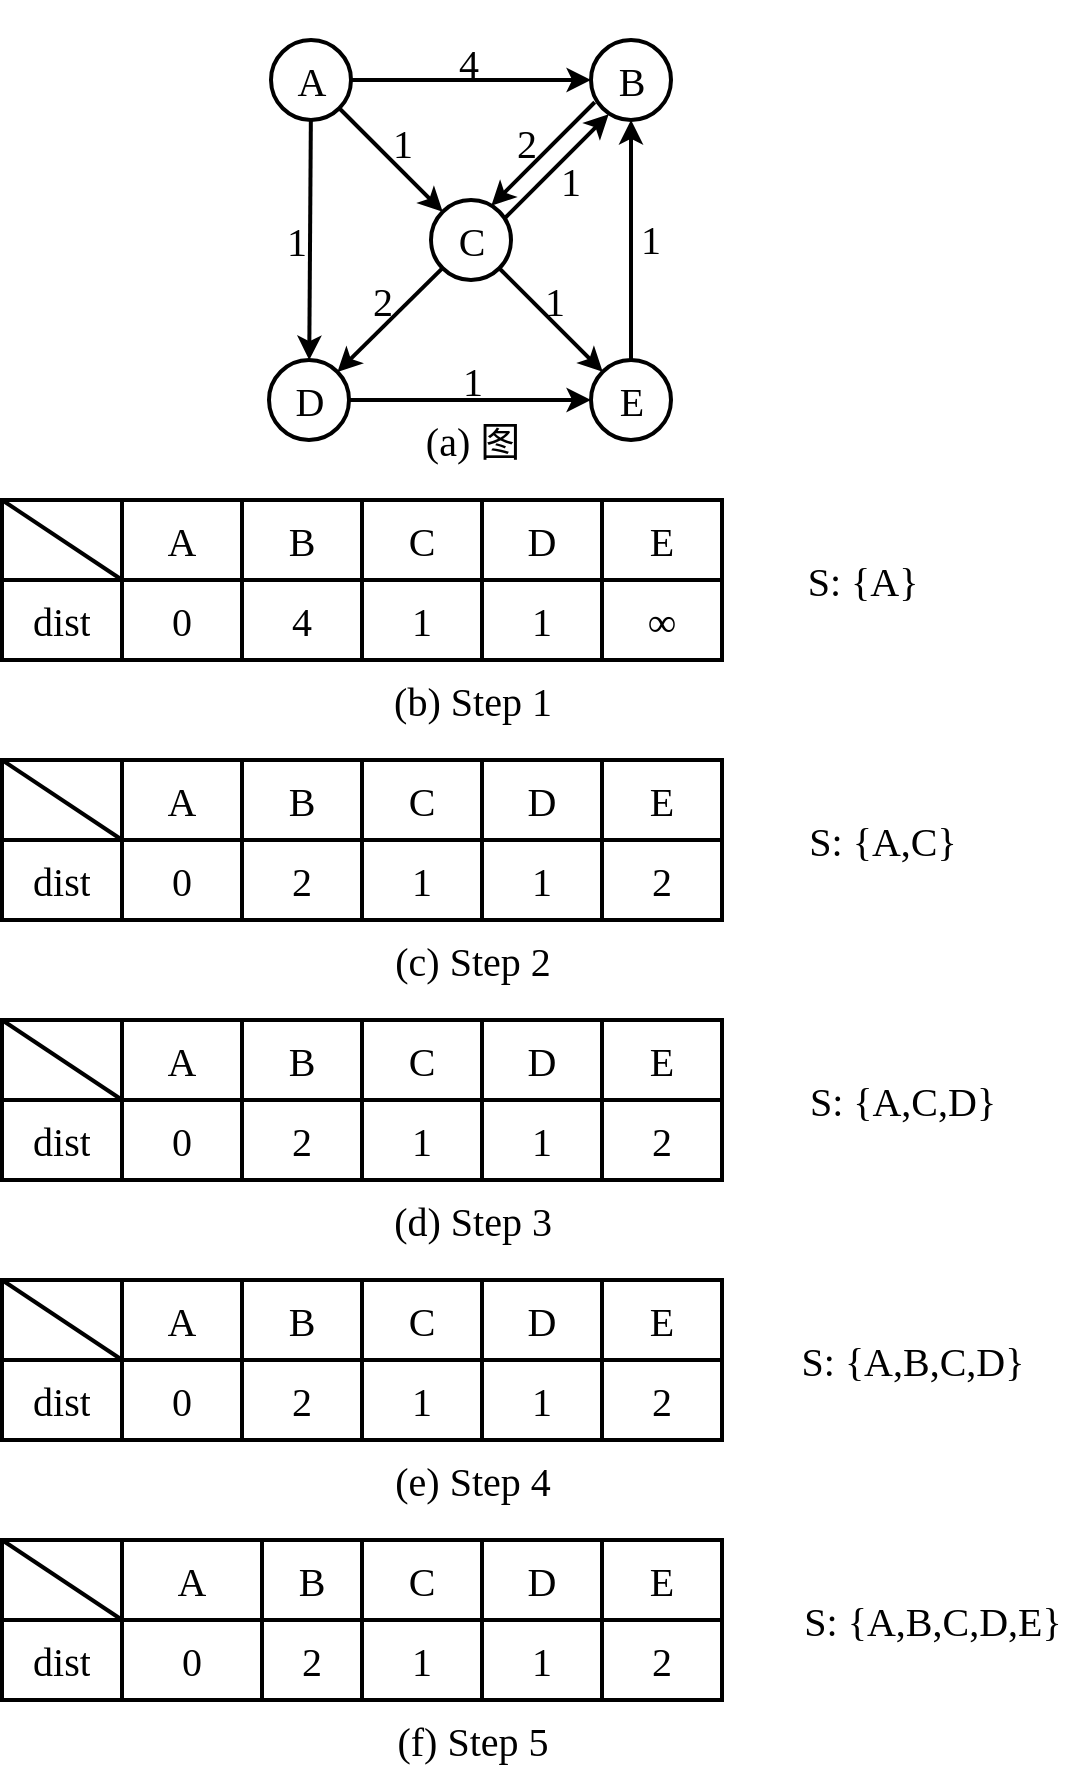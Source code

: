 <mxfile version="23.1.0" type="device">
  <diagram id="xJzm0lC5wHLiliQopqIK" name="第 1 页">
    <mxGraphModel dx="1407" dy="905" grid="1" gridSize="10" guides="1" tooltips="1" connect="1" arrows="1" fold="1" page="1" pageScale="1" pageWidth="827" pageHeight="1169" math="0" shadow="0">
      <root>
        <mxCell id="0" />
        <mxCell id="1" parent="0" />
        <mxCell id="GtfeOrSFovPK5ZYkdQ4u-160" value="&lt;font style=&quot;font-size: 20px;&quot; face=&quot;Times New Roman&quot;&gt;(f) Step 5&lt;/font&gt;" style="text;html=1;align=center;verticalAlign=middle;resizable=0;points=[];autosize=1;strokeColor=none;fillColor=none;" parent="1" vertex="1">
          <mxGeometry x="345" y="880" width="100" height="40" as="geometry" />
        </mxCell>
        <mxCell id="GtfeOrSFovPK5ZYkdQ4u-166" value="&lt;font face=&quot;Times New Roman&quot;&gt;&lt;span style=&quot;font-size: 20px;&quot;&gt;S: {A,B,C,D,E}&lt;/span&gt;&lt;/font&gt;" style="text;html=1;align=center;verticalAlign=middle;resizable=0;points=[];autosize=1;strokeColor=none;fillColor=none;" parent="1" vertex="1">
          <mxGeometry x="550" y="820" width="150" height="40" as="geometry" />
        </mxCell>
        <mxCell id="gOH0j5LnowQiTqJbI5KU-8" value="" style="group" vertex="1" connectable="0" parent="1">
          <mxGeometry x="160" y="30" width="520" height="850" as="geometry" />
        </mxCell>
        <mxCell id="gOH0j5LnowQiTqJbI5KU-5" value="" style="group" vertex="1" connectable="0" parent="gOH0j5LnowQiTqJbI5KU-8">
          <mxGeometry x="131.5" y="20" width="207" height="220" as="geometry" />
        </mxCell>
        <mxCell id="GtfeOrSFovPK5ZYkdQ4u-12" value="&lt;font style=&quot;font-size: 20px;&quot; face=&quot;Times New Roman&quot;&gt;A&lt;/font&gt;" style="ellipse;whiteSpace=wrap;html=1;aspect=fixed;strokeWidth=2;" parent="gOH0j5LnowQiTqJbI5KU-5" vertex="1">
          <mxGeometry x="3" width="40" height="40" as="geometry" />
        </mxCell>
        <mxCell id="GtfeOrSFovPK5ZYkdQ4u-13" value="&lt;font style=&quot;font-size: 20px;&quot; face=&quot;Times New Roman&quot;&gt;C&lt;/font&gt;" style="ellipse;whiteSpace=wrap;html=1;aspect=fixed;strokeWidth=2;" parent="gOH0j5LnowQiTqJbI5KU-5" vertex="1">
          <mxGeometry x="83" y="80" width="40" height="40" as="geometry" />
        </mxCell>
        <mxCell id="GtfeOrSFovPK5ZYkdQ4u-15" value="&lt;font style=&quot;font-size: 20px;&quot; face=&quot;Times New Roman&quot;&gt;B&lt;/font&gt;" style="ellipse;whiteSpace=wrap;html=1;aspect=fixed;strokeWidth=2;" parent="gOH0j5LnowQiTqJbI5KU-5" vertex="1">
          <mxGeometry x="163" width="40" height="40" as="geometry" />
        </mxCell>
        <mxCell id="GtfeOrSFovPK5ZYkdQ4u-16" value="&lt;font style=&quot;font-size: 20px;&quot; face=&quot;Times New Roman&quot;&gt;D&lt;/font&gt;" style="ellipse;whiteSpace=wrap;html=1;aspect=fixed;strokeWidth=2;" parent="gOH0j5LnowQiTqJbI5KU-5" vertex="1">
          <mxGeometry x="2" y="160" width="40" height="40" as="geometry" />
        </mxCell>
        <mxCell id="GtfeOrSFovPK5ZYkdQ4u-17" value="&lt;font style=&quot;font-size: 20px;&quot; face=&quot;Times New Roman&quot;&gt;E&lt;/font&gt;" style="ellipse;whiteSpace=wrap;html=1;aspect=fixed;strokeWidth=2;" parent="gOH0j5LnowQiTqJbI5KU-5" vertex="1">
          <mxGeometry x="163" y="160" width="40" height="40" as="geometry" />
        </mxCell>
        <mxCell id="GtfeOrSFovPK5ZYkdQ4u-19" value="" style="endArrow=classic;html=1;rounded=0;strokeWidth=2;" parent="gOH0j5LnowQiTqJbI5KU-5" source="GtfeOrSFovPK5ZYkdQ4u-12" target="GtfeOrSFovPK5ZYkdQ4u-13" edge="1">
          <mxGeometry width="50" height="50" relative="1" as="geometry">
            <mxPoint x="103" y="130" as="sourcePoint" />
            <mxPoint x="153" y="80" as="targetPoint" />
          </mxGeometry>
        </mxCell>
        <mxCell id="GtfeOrSFovPK5ZYkdQ4u-21" value="" style="endArrow=classic;html=1;rounded=0;strokeWidth=2;" parent="gOH0j5LnowQiTqJbI5KU-5" source="GtfeOrSFovPK5ZYkdQ4u-13" target="GtfeOrSFovPK5ZYkdQ4u-17" edge="1">
          <mxGeometry width="50" height="50" relative="1" as="geometry">
            <mxPoint x="103" y="130" as="sourcePoint" />
            <mxPoint x="153" y="80" as="targetPoint" />
          </mxGeometry>
        </mxCell>
        <mxCell id="GtfeOrSFovPK5ZYkdQ4u-22" value="" style="endArrow=classic;html=1;rounded=0;strokeWidth=2;" parent="gOH0j5LnowQiTqJbI5KU-5" source="GtfeOrSFovPK5ZYkdQ4u-12" target="GtfeOrSFovPK5ZYkdQ4u-16" edge="1">
          <mxGeometry width="50" height="50" relative="1" as="geometry">
            <mxPoint x="103" y="130" as="sourcePoint" />
            <mxPoint x="153" y="80" as="targetPoint" />
          </mxGeometry>
        </mxCell>
        <mxCell id="GtfeOrSFovPK5ZYkdQ4u-23" value="" style="endArrow=classic;html=1;rounded=0;strokeWidth=2;" parent="gOH0j5LnowQiTqJbI5KU-5" source="GtfeOrSFovPK5ZYkdQ4u-13" target="GtfeOrSFovPK5ZYkdQ4u-16" edge="1">
          <mxGeometry width="50" height="50" relative="1" as="geometry">
            <mxPoint x="103" y="130" as="sourcePoint" />
            <mxPoint x="153" y="80" as="targetPoint" />
          </mxGeometry>
        </mxCell>
        <mxCell id="GtfeOrSFovPK5ZYkdQ4u-24" value="" style="endArrow=classic;html=1;rounded=0;strokeWidth=2;" parent="gOH0j5LnowQiTqJbI5KU-5" source="GtfeOrSFovPK5ZYkdQ4u-16" target="GtfeOrSFovPK5ZYkdQ4u-17" edge="1">
          <mxGeometry width="50" height="50" relative="1" as="geometry">
            <mxPoint x="103" y="130" as="sourcePoint" />
            <mxPoint x="153" y="80" as="targetPoint" />
          </mxGeometry>
        </mxCell>
        <mxCell id="GtfeOrSFovPK5ZYkdQ4u-25" value="" style="endArrow=classic;html=1;rounded=0;strokeWidth=2;" parent="gOH0j5LnowQiTqJbI5KU-5" source="GtfeOrSFovPK5ZYkdQ4u-17" target="GtfeOrSFovPK5ZYkdQ4u-15" edge="1">
          <mxGeometry width="50" height="50" relative="1" as="geometry">
            <mxPoint x="103" y="130" as="sourcePoint" />
            <mxPoint x="153" y="80" as="targetPoint" />
          </mxGeometry>
        </mxCell>
        <mxCell id="GtfeOrSFovPK5ZYkdQ4u-26" value="" style="endArrow=classic;html=1;rounded=0;strokeWidth=2;" parent="gOH0j5LnowQiTqJbI5KU-5" source="GtfeOrSFovPK5ZYkdQ4u-12" target="GtfeOrSFovPK5ZYkdQ4u-15" edge="1">
          <mxGeometry width="50" height="50" relative="1" as="geometry">
            <mxPoint x="103" y="130" as="sourcePoint" />
            <mxPoint x="153" y="80" as="targetPoint" />
          </mxGeometry>
        </mxCell>
        <mxCell id="GtfeOrSFovPK5ZYkdQ4u-28" value="" style="endArrow=classic;html=1;rounded=0;strokeWidth=2;" parent="gOH0j5LnowQiTqJbI5KU-5" edge="1">
          <mxGeometry width="50" height="50" relative="1" as="geometry">
            <mxPoint x="164.858" y="31.142" as="sourcePoint" />
            <mxPoint x="113.142" y="82.858" as="targetPoint" />
          </mxGeometry>
        </mxCell>
        <mxCell id="GtfeOrSFovPK5ZYkdQ4u-29" value="" style="endArrow=classic;html=1;rounded=0;strokeWidth=2;" parent="gOH0j5LnowQiTqJbI5KU-5" edge="1">
          <mxGeometry width="50" height="50" relative="1" as="geometry">
            <mxPoint x="120.142" y="88.858" as="sourcePoint" />
            <mxPoint x="171.858" y="37.142" as="targetPoint" />
          </mxGeometry>
        </mxCell>
        <mxCell id="GtfeOrSFovPK5ZYkdQ4u-31" value="&lt;font style=&quot;font-size: 20px;&quot; face=&quot;Times New Roman&quot;&gt;1&lt;/font&gt;" style="text;html=1;align=center;verticalAlign=middle;resizable=0;points=[];autosize=1;strokeColor=none;fillColor=none;" parent="gOH0j5LnowQiTqJbI5KU-5" vertex="1">
          <mxGeometry x="137" y="50" width="30" height="40" as="geometry" />
        </mxCell>
        <mxCell id="GtfeOrSFovPK5ZYkdQ4u-33" value="&lt;font style=&quot;font-size: 20px;&quot; face=&quot;Times New Roman&quot;&gt;1&lt;/font&gt;" style="text;html=1;align=center;verticalAlign=middle;resizable=0;points=[];autosize=1;strokeColor=none;fillColor=none;" parent="gOH0j5LnowQiTqJbI5KU-5" vertex="1">
          <mxGeometry x="177" y="79" width="30" height="40" as="geometry" />
        </mxCell>
        <mxCell id="GtfeOrSFovPK5ZYkdQ4u-34" value="&lt;font style=&quot;font-size: 20px;&quot; face=&quot;Times New Roman&quot;&gt;1&lt;/font&gt;" style="text;html=1;align=center;verticalAlign=middle;resizable=0;points=[];autosize=1;strokeColor=none;fillColor=none;" parent="gOH0j5LnowQiTqJbI5KU-5" vertex="1">
          <mxGeometry x="129" y="110" width="30" height="40" as="geometry" />
        </mxCell>
        <mxCell id="GtfeOrSFovPK5ZYkdQ4u-35" value="&lt;font style=&quot;font-size: 20px;&quot; face=&quot;Times New Roman&quot;&gt;2&lt;/font&gt;" style="text;html=1;align=center;verticalAlign=middle;resizable=0;points=[];autosize=1;strokeColor=none;fillColor=none;" parent="gOH0j5LnowQiTqJbI5KU-5" vertex="1">
          <mxGeometry x="115" y="31" width="30" height="40" as="geometry" />
        </mxCell>
        <mxCell id="GtfeOrSFovPK5ZYkdQ4u-36" value="&lt;font style=&quot;font-size: 20px;&quot; face=&quot;Times New Roman&quot;&gt;1&lt;/font&gt;" style="text;html=1;align=center;verticalAlign=middle;resizable=0;points=[];autosize=1;strokeColor=none;fillColor=none;" parent="gOH0j5LnowQiTqJbI5KU-5" vertex="1">
          <mxGeometry x="53" y="31" width="30" height="40" as="geometry" />
        </mxCell>
        <mxCell id="GtfeOrSFovPK5ZYkdQ4u-38" value="&lt;font style=&quot;font-size: 20px;&quot; face=&quot;Times New Roman&quot;&gt;1&lt;/font&gt;" style="text;html=1;align=center;verticalAlign=middle;resizable=0;points=[];autosize=1;strokeColor=none;fillColor=none;" parent="gOH0j5LnowQiTqJbI5KU-5" vertex="1">
          <mxGeometry y="80" width="30" height="40" as="geometry" />
        </mxCell>
        <mxCell id="GtfeOrSFovPK5ZYkdQ4u-39" value="&lt;font style=&quot;font-size: 20px;&quot; face=&quot;Times New Roman&quot;&gt;2&lt;/font&gt;" style="text;html=1;align=center;verticalAlign=middle;resizable=0;points=[];autosize=1;strokeColor=none;fillColor=none;" parent="gOH0j5LnowQiTqJbI5KU-5" vertex="1">
          <mxGeometry x="43" y="110" width="30" height="40" as="geometry" />
        </mxCell>
        <mxCell id="GtfeOrSFovPK5ZYkdQ4u-40" value="&lt;font style=&quot;font-size: 20px;&quot; face=&quot;Times New Roman&quot;&gt;1&lt;/font&gt;" style="text;html=1;align=center;verticalAlign=middle;resizable=0;points=[];autosize=1;strokeColor=none;fillColor=none;" parent="gOH0j5LnowQiTqJbI5KU-5" vertex="1">
          <mxGeometry x="88" y="150" width="30" height="40" as="geometry" />
        </mxCell>
        <mxCell id="GtfeOrSFovPK5ZYkdQ4u-41" value="&lt;font style=&quot;font-size: 20px;&quot; face=&quot;Times New Roman&quot;&gt;(a) &lt;/font&gt;&lt;font face=&quot;SimSun&quot; style=&quot;font-size: 20px;&quot;&gt;图&lt;/font&gt;" style="text;html=1;align=center;verticalAlign=middle;resizable=0;points=[];autosize=1;strokeColor=none;fillColor=none;" parent="gOH0j5LnowQiTqJbI5KU-5" vertex="1">
          <mxGeometry x="68" y="180" width="70" height="40" as="geometry" />
        </mxCell>
        <mxCell id="GtfeOrSFovPK5ZYkdQ4u-37" value="&lt;font style=&quot;font-size: 20px;&quot; face=&quot;Times New Roman&quot;&gt;4&lt;/font&gt;" style="text;html=1;align=center;verticalAlign=middle;resizable=0;points=[];autosize=1;strokeColor=none;fillColor=none;" parent="gOH0j5LnowQiTqJbI5KU-5" vertex="1">
          <mxGeometry x="86" y="-9" width="30" height="40" as="geometry" />
        </mxCell>
        <mxCell id="gOH0j5LnowQiTqJbI5KU-6" value="" style="group;align=center;" vertex="1" connectable="0" parent="gOH0j5LnowQiTqJbI5KU-8">
          <mxGeometry y="250" width="470" height="120" as="geometry" />
        </mxCell>
        <mxCell id="GtfeOrSFovPK5ZYkdQ4u-58" value="&lt;font style=&quot;font-size: 20px;&quot; face=&quot;Times New Roman&quot;&gt;(&lt;/font&gt;&lt;font style=&quot;font-size: 20px;&quot; face=&quot;Times New Roman&quot;&gt;&lt;font style=&quot;&quot;&gt;b)&amp;nbsp;&lt;/font&gt;Step 1&lt;/font&gt;" style="text;html=1;align=center;verticalAlign=middle;resizable=0;points=[];autosize=1;strokeColor=none;fillColor=none;" parent="gOH0j5LnowQiTqJbI5KU-6" vertex="1">
          <mxGeometry x="185" y="80" width="100" height="40" as="geometry" />
        </mxCell>
        <mxCell id="GtfeOrSFovPK5ZYkdQ4u-42" value="" style="shape=table;startSize=0;container=1;collapsible=0;childLayout=tableLayout;fontFamily=Times New Roman;fontSize=20;strokeWidth=2;shadow=0;" parent="gOH0j5LnowQiTqJbI5KU-6" vertex="1">
          <mxGeometry width="360" height="80" as="geometry" />
        </mxCell>
        <mxCell id="GtfeOrSFovPK5ZYkdQ4u-43" value="" style="shape=tableRow;horizontal=0;startSize=0;swimlaneHead=0;swimlaneBody=0;strokeColor=inherit;top=0;left=0;bottom=0;right=0;collapsible=0;dropTarget=0;fillColor=none;points=[[0,0.5],[1,0.5]];portConstraint=eastwest;fontFamily=Times New Roman;fontSize=20;strokeWidth=2;shadow=0;" parent="GtfeOrSFovPK5ZYkdQ4u-42" vertex="1">
          <mxGeometry width="360" height="40" as="geometry" />
        </mxCell>
        <mxCell id="GtfeOrSFovPK5ZYkdQ4u-44" value="" style="shape=partialRectangle;html=1;whiteSpace=wrap;connectable=0;strokeColor=inherit;overflow=hidden;fillColor=none;top=0;left=0;bottom=0;right=0;pointerEvents=1;fontFamily=Times New Roman;fontSize=20;strokeWidth=2;shadow=0;horizontal=1;" parent="GtfeOrSFovPK5ZYkdQ4u-43" vertex="1">
          <mxGeometry width="60" height="40" as="geometry">
            <mxRectangle width="60" height="40" as="alternateBounds" />
          </mxGeometry>
        </mxCell>
        <mxCell id="GtfeOrSFovPK5ZYkdQ4u-45" value="A" style="shape=partialRectangle;html=1;whiteSpace=wrap;connectable=0;strokeColor=inherit;overflow=hidden;fillColor=none;top=0;left=0;bottom=0;right=0;pointerEvents=1;fontFamily=Times New Roman;fontSize=20;strokeWidth=2;shadow=0;" parent="GtfeOrSFovPK5ZYkdQ4u-43" vertex="1">
          <mxGeometry x="60" width="60" height="40" as="geometry">
            <mxRectangle width="60" height="40" as="alternateBounds" />
          </mxGeometry>
        </mxCell>
        <mxCell id="GtfeOrSFovPK5ZYkdQ4u-46" value="B" style="shape=partialRectangle;html=1;whiteSpace=wrap;connectable=0;strokeColor=inherit;overflow=hidden;fillColor=none;top=0;left=0;bottom=0;right=0;pointerEvents=1;fontFamily=Times New Roman;fontSize=20;strokeWidth=2;shadow=0;" parent="GtfeOrSFovPK5ZYkdQ4u-43" vertex="1">
          <mxGeometry x="120" width="60" height="40" as="geometry">
            <mxRectangle width="60" height="40" as="alternateBounds" />
          </mxGeometry>
        </mxCell>
        <mxCell id="GtfeOrSFovPK5ZYkdQ4u-47" value="C" style="shape=partialRectangle;html=1;whiteSpace=wrap;connectable=0;strokeColor=inherit;overflow=hidden;fillColor=none;top=0;left=0;bottom=0;right=0;pointerEvents=1;fontFamily=Times New Roman;fontSize=20;strokeWidth=2;shadow=0;" parent="GtfeOrSFovPK5ZYkdQ4u-43" vertex="1">
          <mxGeometry x="180" width="60" height="40" as="geometry">
            <mxRectangle width="60" height="40" as="alternateBounds" />
          </mxGeometry>
        </mxCell>
        <mxCell id="GtfeOrSFovPK5ZYkdQ4u-48" value="D" style="shape=partialRectangle;html=1;whiteSpace=wrap;connectable=0;strokeColor=inherit;overflow=hidden;fillColor=none;top=0;left=0;bottom=0;right=0;pointerEvents=1;fontFamily=Times New Roman;fontSize=20;strokeWidth=2;shadow=0;" parent="GtfeOrSFovPK5ZYkdQ4u-43" vertex="1">
          <mxGeometry x="240" width="60" height="40" as="geometry">
            <mxRectangle width="60" height="40" as="alternateBounds" />
          </mxGeometry>
        </mxCell>
        <mxCell id="GtfeOrSFovPK5ZYkdQ4u-55" value="E" style="shape=partialRectangle;html=1;whiteSpace=wrap;connectable=0;strokeColor=inherit;overflow=hidden;fillColor=none;top=0;left=0;bottom=0;right=0;pointerEvents=1;fontFamily=Times New Roman;fontSize=20;strokeWidth=2;shadow=0;" parent="GtfeOrSFovPK5ZYkdQ4u-43" vertex="1">
          <mxGeometry x="300" width="60" height="40" as="geometry">
            <mxRectangle width="60" height="40" as="alternateBounds" />
          </mxGeometry>
        </mxCell>
        <mxCell id="GtfeOrSFovPK5ZYkdQ4u-49" value="" style="shape=tableRow;horizontal=0;startSize=0;swimlaneHead=0;swimlaneBody=0;strokeColor=inherit;top=0;left=0;bottom=0;right=0;collapsible=0;dropTarget=0;fillColor=none;points=[[0,0.5],[1,0.5]];portConstraint=eastwest;fontFamily=Times New Roman;fontSize=20;strokeWidth=2;shadow=0;" parent="GtfeOrSFovPK5ZYkdQ4u-42" vertex="1">
          <mxGeometry y="40" width="360" height="40" as="geometry" />
        </mxCell>
        <mxCell id="GtfeOrSFovPK5ZYkdQ4u-50" value="dist" style="shape=partialRectangle;html=1;whiteSpace=wrap;connectable=0;strokeColor=inherit;overflow=hidden;fillColor=none;top=0;left=0;bottom=0;right=0;pointerEvents=1;fontFamily=Times New Roman;fontSize=20;strokeWidth=2;shadow=0;" parent="GtfeOrSFovPK5ZYkdQ4u-49" vertex="1">
          <mxGeometry width="60" height="40" as="geometry">
            <mxRectangle width="60" height="40" as="alternateBounds" />
          </mxGeometry>
        </mxCell>
        <mxCell id="GtfeOrSFovPK5ZYkdQ4u-51" value="0" style="shape=partialRectangle;html=1;whiteSpace=wrap;connectable=0;strokeColor=inherit;overflow=hidden;fillColor=none;top=0;left=0;bottom=0;right=0;pointerEvents=1;fontFamily=Times New Roman;fontSize=20;strokeWidth=2;shadow=0;" parent="GtfeOrSFovPK5ZYkdQ4u-49" vertex="1">
          <mxGeometry x="60" width="60" height="40" as="geometry">
            <mxRectangle width="60" height="40" as="alternateBounds" />
          </mxGeometry>
        </mxCell>
        <mxCell id="GtfeOrSFovPK5ZYkdQ4u-52" value="4" style="shape=partialRectangle;html=1;whiteSpace=wrap;connectable=0;strokeColor=inherit;overflow=hidden;fillColor=none;top=0;left=0;bottom=0;right=0;pointerEvents=1;fontFamily=Times New Roman;fontSize=20;strokeWidth=2;shadow=0;" parent="GtfeOrSFovPK5ZYkdQ4u-49" vertex="1">
          <mxGeometry x="120" width="60" height="40" as="geometry">
            <mxRectangle width="60" height="40" as="alternateBounds" />
          </mxGeometry>
        </mxCell>
        <mxCell id="GtfeOrSFovPK5ZYkdQ4u-53" value="1" style="shape=partialRectangle;html=1;whiteSpace=wrap;connectable=0;strokeColor=inherit;overflow=hidden;fillColor=none;top=0;left=0;bottom=0;right=0;pointerEvents=1;fontFamily=Times New Roman;fontSize=20;strokeWidth=2;shadow=0;" parent="GtfeOrSFovPK5ZYkdQ4u-49" vertex="1">
          <mxGeometry x="180" width="60" height="40" as="geometry">
            <mxRectangle width="60" height="40" as="alternateBounds" />
          </mxGeometry>
        </mxCell>
        <mxCell id="GtfeOrSFovPK5ZYkdQ4u-54" value="1" style="shape=partialRectangle;html=1;whiteSpace=wrap;connectable=0;strokeColor=inherit;overflow=hidden;fillColor=none;top=0;left=0;bottom=0;right=0;pointerEvents=1;fontFamily=Times New Roman;fontSize=20;strokeWidth=2;shadow=0;" parent="GtfeOrSFovPK5ZYkdQ4u-49" vertex="1">
          <mxGeometry x="240" width="60" height="40" as="geometry">
            <mxRectangle width="60" height="40" as="alternateBounds" />
          </mxGeometry>
        </mxCell>
        <mxCell id="GtfeOrSFovPK5ZYkdQ4u-56" value="∞" style="shape=partialRectangle;html=1;whiteSpace=wrap;connectable=0;strokeColor=inherit;overflow=hidden;fillColor=none;top=0;left=0;bottom=0;right=0;pointerEvents=1;fontFamily=Times New Roman;fontSize=20;strokeWidth=2;shadow=0;" parent="GtfeOrSFovPK5ZYkdQ4u-49" vertex="1">
          <mxGeometry x="300" width="60" height="40" as="geometry">
            <mxRectangle width="60" height="40" as="alternateBounds" />
          </mxGeometry>
        </mxCell>
        <mxCell id="GtfeOrSFovPK5ZYkdQ4u-57" value="" style="endArrow=none;html=1;rounded=0;entryX=0.168;entryY=0.006;entryDx=0;entryDy=0;entryPerimeter=0;strokeWidth=2;" parent="GtfeOrSFovPK5ZYkdQ4u-42" target="GtfeOrSFovPK5ZYkdQ4u-49" edge="1">
          <mxGeometry width="50" height="50" relative="1" as="geometry">
            <mxPoint as="sourcePoint" />
            <mxPoint x="170" y="30" as="targetPoint" />
          </mxGeometry>
        </mxCell>
        <mxCell id="GtfeOrSFovPK5ZYkdQ4u-161" value="&lt;font face=&quot;Times New Roman&quot;&gt;&lt;span style=&quot;font-size: 20px;&quot;&gt;S: {A}&lt;/span&gt;&lt;/font&gt;" style="text;html=1;align=center;verticalAlign=middle;resizable=0;points=[];autosize=1;strokeColor=none;fillColor=none;" parent="gOH0j5LnowQiTqJbI5KU-6" vertex="1">
          <mxGeometry x="390" y="20" width="80" height="40" as="geometry" />
        </mxCell>
        <mxCell id="gOH0j5LnowQiTqJbI5KU-7" value="" style="group" vertex="1" connectable="0" parent="gOH0j5LnowQiTqJbI5KU-8">
          <mxGeometry y="380" width="490" height="120" as="geometry" />
        </mxCell>
        <mxCell id="GtfeOrSFovPK5ZYkdQ4u-93" value="" style="shape=table;startSize=0;container=1;collapsible=0;childLayout=tableLayout;fontFamily=Times New Roman;fontSize=20;strokeWidth=2;shadow=0;" parent="gOH0j5LnowQiTqJbI5KU-7" vertex="1">
          <mxGeometry width="360" height="80" as="geometry" />
        </mxCell>
        <mxCell id="GtfeOrSFovPK5ZYkdQ4u-94" value="" style="shape=tableRow;horizontal=0;startSize=0;swimlaneHead=0;swimlaneBody=0;strokeColor=inherit;top=0;left=0;bottom=0;right=0;collapsible=0;dropTarget=0;fillColor=none;points=[[0,0.5],[1,0.5]];portConstraint=eastwest;fontFamily=Times New Roman;fontSize=20;strokeWidth=2;shadow=0;" parent="GtfeOrSFovPK5ZYkdQ4u-93" vertex="1">
          <mxGeometry width="360" height="40" as="geometry" />
        </mxCell>
        <mxCell id="GtfeOrSFovPK5ZYkdQ4u-95" value="" style="shape=partialRectangle;html=1;whiteSpace=wrap;connectable=0;strokeColor=inherit;overflow=hidden;fillColor=none;top=0;left=0;bottom=0;right=0;pointerEvents=1;fontFamily=Times New Roman;fontSize=20;strokeWidth=2;shadow=0;horizontal=1;" parent="GtfeOrSFovPK5ZYkdQ4u-94" vertex="1">
          <mxGeometry width="60" height="40" as="geometry">
            <mxRectangle width="60" height="40" as="alternateBounds" />
          </mxGeometry>
        </mxCell>
        <mxCell id="GtfeOrSFovPK5ZYkdQ4u-96" value="A" style="shape=partialRectangle;html=1;whiteSpace=wrap;connectable=0;strokeColor=inherit;overflow=hidden;fillColor=none;top=0;left=0;bottom=0;right=0;pointerEvents=1;fontFamily=Times New Roman;fontSize=20;strokeWidth=2;shadow=0;" parent="GtfeOrSFovPK5ZYkdQ4u-94" vertex="1">
          <mxGeometry x="60" width="60" height="40" as="geometry">
            <mxRectangle width="60" height="40" as="alternateBounds" />
          </mxGeometry>
        </mxCell>
        <mxCell id="GtfeOrSFovPK5ZYkdQ4u-97" value="B" style="shape=partialRectangle;html=1;whiteSpace=wrap;connectable=0;strokeColor=inherit;overflow=hidden;fillColor=none;top=0;left=0;bottom=0;right=0;pointerEvents=1;fontFamily=Times New Roman;fontSize=20;strokeWidth=2;shadow=0;" parent="GtfeOrSFovPK5ZYkdQ4u-94" vertex="1">
          <mxGeometry x="120" width="60" height="40" as="geometry">
            <mxRectangle width="60" height="40" as="alternateBounds" />
          </mxGeometry>
        </mxCell>
        <mxCell id="GtfeOrSFovPK5ZYkdQ4u-98" value="C" style="shape=partialRectangle;html=1;whiteSpace=wrap;connectable=0;strokeColor=inherit;overflow=hidden;fillColor=none;top=0;left=0;bottom=0;right=0;pointerEvents=1;fontFamily=Times New Roman;fontSize=20;strokeWidth=2;shadow=0;" parent="GtfeOrSFovPK5ZYkdQ4u-94" vertex="1">
          <mxGeometry x="180" width="60" height="40" as="geometry">
            <mxRectangle width="60" height="40" as="alternateBounds" />
          </mxGeometry>
        </mxCell>
        <mxCell id="GtfeOrSFovPK5ZYkdQ4u-99" value="D" style="shape=partialRectangle;html=1;whiteSpace=wrap;connectable=0;strokeColor=inherit;overflow=hidden;fillColor=none;top=0;left=0;bottom=0;right=0;pointerEvents=1;fontFamily=Times New Roman;fontSize=20;strokeWidth=2;shadow=0;" parent="GtfeOrSFovPK5ZYkdQ4u-94" vertex="1">
          <mxGeometry x="240" width="60" height="40" as="geometry">
            <mxRectangle width="60" height="40" as="alternateBounds" />
          </mxGeometry>
        </mxCell>
        <mxCell id="GtfeOrSFovPK5ZYkdQ4u-100" value="E" style="shape=partialRectangle;html=1;whiteSpace=wrap;connectable=0;strokeColor=inherit;overflow=hidden;fillColor=none;top=0;left=0;bottom=0;right=0;pointerEvents=1;fontFamily=Times New Roman;fontSize=20;strokeWidth=2;shadow=0;" parent="GtfeOrSFovPK5ZYkdQ4u-94" vertex="1">
          <mxGeometry x="300" width="60" height="40" as="geometry">
            <mxRectangle width="60" height="40" as="alternateBounds" />
          </mxGeometry>
        </mxCell>
        <mxCell id="GtfeOrSFovPK5ZYkdQ4u-101" value="" style="shape=tableRow;horizontal=0;startSize=0;swimlaneHead=0;swimlaneBody=0;strokeColor=inherit;top=0;left=0;bottom=0;right=0;collapsible=0;dropTarget=0;fillColor=none;points=[[0,0.5],[1,0.5]];portConstraint=eastwest;fontFamily=Times New Roman;fontSize=20;strokeWidth=2;shadow=0;" parent="GtfeOrSFovPK5ZYkdQ4u-93" vertex="1">
          <mxGeometry y="40" width="360" height="40" as="geometry" />
        </mxCell>
        <mxCell id="GtfeOrSFovPK5ZYkdQ4u-102" value="dist" style="shape=partialRectangle;html=1;whiteSpace=wrap;connectable=0;strokeColor=inherit;overflow=hidden;fillColor=none;top=0;left=0;bottom=0;right=0;pointerEvents=1;fontFamily=Times New Roman;fontSize=20;strokeWidth=2;shadow=0;" parent="GtfeOrSFovPK5ZYkdQ4u-101" vertex="1">
          <mxGeometry width="60" height="40" as="geometry">
            <mxRectangle width="60" height="40" as="alternateBounds" />
          </mxGeometry>
        </mxCell>
        <mxCell id="GtfeOrSFovPK5ZYkdQ4u-103" value="0" style="shape=partialRectangle;html=1;whiteSpace=wrap;connectable=0;strokeColor=inherit;overflow=hidden;fillColor=none;top=0;left=0;bottom=0;right=0;pointerEvents=1;fontFamily=Times New Roman;fontSize=20;strokeWidth=2;shadow=0;" parent="GtfeOrSFovPK5ZYkdQ4u-101" vertex="1">
          <mxGeometry x="60" width="60" height="40" as="geometry">
            <mxRectangle width="60" height="40" as="alternateBounds" />
          </mxGeometry>
        </mxCell>
        <mxCell id="GtfeOrSFovPK5ZYkdQ4u-104" value="2" style="shape=partialRectangle;html=1;whiteSpace=wrap;connectable=0;strokeColor=inherit;overflow=hidden;fillColor=none;top=0;left=0;bottom=0;right=0;pointerEvents=1;fontFamily=Times New Roman;fontSize=20;strokeWidth=2;shadow=0;" parent="GtfeOrSFovPK5ZYkdQ4u-101" vertex="1">
          <mxGeometry x="120" width="60" height="40" as="geometry">
            <mxRectangle width="60" height="40" as="alternateBounds" />
          </mxGeometry>
        </mxCell>
        <mxCell id="GtfeOrSFovPK5ZYkdQ4u-105" value="1" style="shape=partialRectangle;html=1;whiteSpace=wrap;connectable=0;strokeColor=inherit;overflow=hidden;fillColor=none;top=0;left=0;bottom=0;right=0;pointerEvents=1;fontFamily=Times New Roman;fontSize=20;strokeWidth=2;shadow=0;" parent="GtfeOrSFovPK5ZYkdQ4u-101" vertex="1">
          <mxGeometry x="180" width="60" height="40" as="geometry">
            <mxRectangle width="60" height="40" as="alternateBounds" />
          </mxGeometry>
        </mxCell>
        <mxCell id="GtfeOrSFovPK5ZYkdQ4u-106" value="1" style="shape=partialRectangle;html=1;whiteSpace=wrap;connectable=0;strokeColor=inherit;overflow=hidden;fillColor=none;top=0;left=0;bottom=0;right=0;pointerEvents=1;fontFamily=Times New Roman;fontSize=20;strokeWidth=2;shadow=0;" parent="GtfeOrSFovPK5ZYkdQ4u-101" vertex="1">
          <mxGeometry x="240" width="60" height="40" as="geometry">
            <mxRectangle width="60" height="40" as="alternateBounds" />
          </mxGeometry>
        </mxCell>
        <mxCell id="GtfeOrSFovPK5ZYkdQ4u-107" value="2" style="shape=partialRectangle;html=1;whiteSpace=wrap;connectable=0;strokeColor=inherit;overflow=hidden;fillColor=none;top=0;left=0;bottom=0;right=0;pointerEvents=1;fontFamily=Times New Roman;fontSize=20;strokeWidth=2;shadow=0;" parent="GtfeOrSFovPK5ZYkdQ4u-101" vertex="1">
          <mxGeometry x="300" width="60" height="40" as="geometry">
            <mxRectangle width="60" height="40" as="alternateBounds" />
          </mxGeometry>
        </mxCell>
        <mxCell id="GtfeOrSFovPK5ZYkdQ4u-108" value="" style="endArrow=none;html=1;rounded=0;entryX=0.168;entryY=0.006;entryDx=0;entryDy=0;entryPerimeter=0;strokeWidth=2;" parent="GtfeOrSFovPK5ZYkdQ4u-93" target="GtfeOrSFovPK5ZYkdQ4u-101" edge="1">
          <mxGeometry width="50" height="50" relative="1" as="geometry">
            <mxPoint as="sourcePoint" />
            <mxPoint x="170" y="30" as="targetPoint" />
          </mxGeometry>
        </mxCell>
        <mxCell id="GtfeOrSFovPK5ZYkdQ4u-109" value="&lt;font style=&quot;font-size: 20px;&quot; face=&quot;Times New Roman&quot;&gt;(c) Step 2&lt;/font&gt;" style="text;html=1;align=center;verticalAlign=middle;resizable=0;points=[];autosize=1;strokeColor=none;fillColor=none;" parent="gOH0j5LnowQiTqJbI5KU-7" vertex="1">
          <mxGeometry x="185" y="80" width="100" height="40" as="geometry" />
        </mxCell>
        <mxCell id="GtfeOrSFovPK5ZYkdQ4u-162" value="&lt;font face=&quot;Times New Roman&quot;&gt;&lt;span style=&quot;font-size: 20px;&quot;&gt;S: {A,C}&lt;/span&gt;&lt;/font&gt;" style="text;html=1;align=center;verticalAlign=middle;resizable=0;points=[];autosize=1;strokeColor=none;fillColor=none;" parent="gOH0j5LnowQiTqJbI5KU-7" vertex="1">
          <mxGeometry x="390" y="20" width="100" height="40" as="geometry" />
        </mxCell>
        <mxCell id="GtfeOrSFovPK5ZYkdQ4u-110" value="" style="shape=table;startSize=0;container=1;collapsible=0;childLayout=tableLayout;fontFamily=Times New Roman;fontSize=20;strokeWidth=2;shadow=0;" parent="gOH0j5LnowQiTqJbI5KU-8" vertex="1">
          <mxGeometry y="510" width="360" height="80" as="geometry" />
        </mxCell>
        <mxCell id="GtfeOrSFovPK5ZYkdQ4u-111" value="" style="shape=tableRow;horizontal=0;startSize=0;swimlaneHead=0;swimlaneBody=0;strokeColor=inherit;top=0;left=0;bottom=0;right=0;collapsible=0;dropTarget=0;fillColor=none;points=[[0,0.5],[1,0.5]];portConstraint=eastwest;fontFamily=Times New Roman;fontSize=20;strokeWidth=2;shadow=0;" parent="GtfeOrSFovPK5ZYkdQ4u-110" vertex="1">
          <mxGeometry width="360" height="40" as="geometry" />
        </mxCell>
        <mxCell id="GtfeOrSFovPK5ZYkdQ4u-112" value="" style="shape=partialRectangle;html=1;whiteSpace=wrap;connectable=0;strokeColor=inherit;overflow=hidden;fillColor=none;top=0;left=0;bottom=0;right=0;pointerEvents=1;fontFamily=Times New Roman;fontSize=20;strokeWidth=2;shadow=0;horizontal=1;" parent="GtfeOrSFovPK5ZYkdQ4u-111" vertex="1">
          <mxGeometry width="60" height="40" as="geometry">
            <mxRectangle width="60" height="40" as="alternateBounds" />
          </mxGeometry>
        </mxCell>
        <mxCell id="GtfeOrSFovPK5ZYkdQ4u-113" value="A" style="shape=partialRectangle;html=1;whiteSpace=wrap;connectable=0;strokeColor=inherit;overflow=hidden;fillColor=none;top=0;left=0;bottom=0;right=0;pointerEvents=1;fontFamily=Times New Roman;fontSize=20;strokeWidth=2;shadow=0;" parent="GtfeOrSFovPK5ZYkdQ4u-111" vertex="1">
          <mxGeometry x="60" width="60" height="40" as="geometry">
            <mxRectangle width="60" height="40" as="alternateBounds" />
          </mxGeometry>
        </mxCell>
        <mxCell id="GtfeOrSFovPK5ZYkdQ4u-114" value="B" style="shape=partialRectangle;html=1;whiteSpace=wrap;connectable=0;strokeColor=inherit;overflow=hidden;fillColor=none;top=0;left=0;bottom=0;right=0;pointerEvents=1;fontFamily=Times New Roman;fontSize=20;strokeWidth=2;shadow=0;" parent="GtfeOrSFovPK5ZYkdQ4u-111" vertex="1">
          <mxGeometry x="120" width="60" height="40" as="geometry">
            <mxRectangle width="60" height="40" as="alternateBounds" />
          </mxGeometry>
        </mxCell>
        <mxCell id="GtfeOrSFovPK5ZYkdQ4u-115" value="C" style="shape=partialRectangle;html=1;whiteSpace=wrap;connectable=0;strokeColor=inherit;overflow=hidden;fillColor=none;top=0;left=0;bottom=0;right=0;pointerEvents=1;fontFamily=Times New Roman;fontSize=20;strokeWidth=2;shadow=0;" parent="GtfeOrSFovPK5ZYkdQ4u-111" vertex="1">
          <mxGeometry x="180" width="60" height="40" as="geometry">
            <mxRectangle width="60" height="40" as="alternateBounds" />
          </mxGeometry>
        </mxCell>
        <mxCell id="GtfeOrSFovPK5ZYkdQ4u-116" value="D" style="shape=partialRectangle;html=1;whiteSpace=wrap;connectable=0;strokeColor=inherit;overflow=hidden;fillColor=none;top=0;left=0;bottom=0;right=0;pointerEvents=1;fontFamily=Times New Roman;fontSize=20;strokeWidth=2;shadow=0;" parent="GtfeOrSFovPK5ZYkdQ4u-111" vertex="1">
          <mxGeometry x="240" width="60" height="40" as="geometry">
            <mxRectangle width="60" height="40" as="alternateBounds" />
          </mxGeometry>
        </mxCell>
        <mxCell id="GtfeOrSFovPK5ZYkdQ4u-117" value="E" style="shape=partialRectangle;html=1;whiteSpace=wrap;connectable=0;strokeColor=inherit;overflow=hidden;fillColor=none;top=0;left=0;bottom=0;right=0;pointerEvents=1;fontFamily=Times New Roman;fontSize=20;strokeWidth=2;shadow=0;" parent="GtfeOrSFovPK5ZYkdQ4u-111" vertex="1">
          <mxGeometry x="300" width="60" height="40" as="geometry">
            <mxRectangle width="60" height="40" as="alternateBounds" />
          </mxGeometry>
        </mxCell>
        <mxCell id="GtfeOrSFovPK5ZYkdQ4u-118" value="" style="shape=tableRow;horizontal=0;startSize=0;swimlaneHead=0;swimlaneBody=0;strokeColor=inherit;top=0;left=0;bottom=0;right=0;collapsible=0;dropTarget=0;fillColor=none;points=[[0,0.5],[1,0.5]];portConstraint=eastwest;fontFamily=Times New Roman;fontSize=20;strokeWidth=2;shadow=0;" parent="GtfeOrSFovPK5ZYkdQ4u-110" vertex="1">
          <mxGeometry y="40" width="360" height="40" as="geometry" />
        </mxCell>
        <mxCell id="GtfeOrSFovPK5ZYkdQ4u-119" value="dist" style="shape=partialRectangle;html=1;whiteSpace=wrap;connectable=0;strokeColor=inherit;overflow=hidden;fillColor=none;top=0;left=0;bottom=0;right=0;pointerEvents=1;fontFamily=Times New Roman;fontSize=20;strokeWidth=2;shadow=0;" parent="GtfeOrSFovPK5ZYkdQ4u-118" vertex="1">
          <mxGeometry width="60" height="40" as="geometry">
            <mxRectangle width="60" height="40" as="alternateBounds" />
          </mxGeometry>
        </mxCell>
        <mxCell id="GtfeOrSFovPK5ZYkdQ4u-120" value="0" style="shape=partialRectangle;html=1;whiteSpace=wrap;connectable=0;strokeColor=inherit;overflow=hidden;fillColor=none;top=0;left=0;bottom=0;right=0;pointerEvents=1;fontFamily=Times New Roman;fontSize=20;strokeWidth=2;shadow=0;" parent="GtfeOrSFovPK5ZYkdQ4u-118" vertex="1">
          <mxGeometry x="60" width="60" height="40" as="geometry">
            <mxRectangle width="60" height="40" as="alternateBounds" />
          </mxGeometry>
        </mxCell>
        <mxCell id="GtfeOrSFovPK5ZYkdQ4u-121" value="2" style="shape=partialRectangle;html=1;whiteSpace=wrap;connectable=0;strokeColor=inherit;overflow=hidden;fillColor=none;top=0;left=0;bottom=0;right=0;pointerEvents=1;fontFamily=Times New Roman;fontSize=20;strokeWidth=2;shadow=0;" parent="GtfeOrSFovPK5ZYkdQ4u-118" vertex="1">
          <mxGeometry x="120" width="60" height="40" as="geometry">
            <mxRectangle width="60" height="40" as="alternateBounds" />
          </mxGeometry>
        </mxCell>
        <mxCell id="GtfeOrSFovPK5ZYkdQ4u-122" value="1" style="shape=partialRectangle;html=1;whiteSpace=wrap;connectable=0;strokeColor=inherit;overflow=hidden;fillColor=none;top=0;left=0;bottom=0;right=0;pointerEvents=1;fontFamily=Times New Roman;fontSize=20;strokeWidth=2;shadow=0;" parent="GtfeOrSFovPK5ZYkdQ4u-118" vertex="1">
          <mxGeometry x="180" width="60" height="40" as="geometry">
            <mxRectangle width="60" height="40" as="alternateBounds" />
          </mxGeometry>
        </mxCell>
        <mxCell id="GtfeOrSFovPK5ZYkdQ4u-123" value="1" style="shape=partialRectangle;html=1;whiteSpace=wrap;connectable=0;strokeColor=inherit;overflow=hidden;fillColor=none;top=0;left=0;bottom=0;right=0;pointerEvents=1;fontFamily=Times New Roman;fontSize=20;strokeWidth=2;shadow=0;" parent="GtfeOrSFovPK5ZYkdQ4u-118" vertex="1">
          <mxGeometry x="240" width="60" height="40" as="geometry">
            <mxRectangle width="60" height="40" as="alternateBounds" />
          </mxGeometry>
        </mxCell>
        <mxCell id="GtfeOrSFovPK5ZYkdQ4u-124" value="2" style="shape=partialRectangle;html=1;whiteSpace=wrap;connectable=0;strokeColor=inherit;overflow=hidden;fillColor=none;top=0;left=0;bottom=0;right=0;pointerEvents=1;fontFamily=Times New Roman;fontSize=20;strokeWidth=2;shadow=0;" parent="GtfeOrSFovPK5ZYkdQ4u-118" vertex="1">
          <mxGeometry x="300" width="60" height="40" as="geometry">
            <mxRectangle width="60" height="40" as="alternateBounds" />
          </mxGeometry>
        </mxCell>
        <mxCell id="GtfeOrSFovPK5ZYkdQ4u-125" value="" style="endArrow=none;html=1;rounded=0;entryX=0.168;entryY=0.006;entryDx=0;entryDy=0;entryPerimeter=0;strokeWidth=2;" parent="GtfeOrSFovPK5ZYkdQ4u-110" target="GtfeOrSFovPK5ZYkdQ4u-118" edge="1">
          <mxGeometry width="50" height="50" relative="1" as="geometry">
            <mxPoint as="sourcePoint" />
            <mxPoint x="170" y="30" as="targetPoint" />
          </mxGeometry>
        </mxCell>
        <mxCell id="GtfeOrSFovPK5ZYkdQ4u-126" value="&lt;font style=&quot;font-size: 20px;&quot; face=&quot;Times New Roman&quot;&gt;(d) Step 3&lt;/font&gt;" style="text;html=1;align=center;verticalAlign=middle;resizable=0;points=[];autosize=1;strokeColor=none;fillColor=none;" parent="gOH0j5LnowQiTqJbI5KU-8" vertex="1">
          <mxGeometry x="185" y="590" width="100" height="40" as="geometry" />
        </mxCell>
        <mxCell id="GtfeOrSFovPK5ZYkdQ4u-163" value="&lt;font face=&quot;Times New Roman&quot;&gt;&lt;span style=&quot;font-size: 20px;&quot;&gt;S: {A,C,D}&lt;/span&gt;&lt;/font&gt;" style="text;html=1;align=center;verticalAlign=middle;resizable=0;points=[];autosize=1;strokeColor=none;fillColor=none;" parent="gOH0j5LnowQiTqJbI5KU-8" vertex="1">
          <mxGeometry x="390" y="530" width="120" height="40" as="geometry" />
        </mxCell>
        <mxCell id="GtfeOrSFovPK5ZYkdQ4u-127" value="" style="shape=table;startSize=0;container=1;collapsible=0;childLayout=tableLayout;fontFamily=Times New Roman;fontSize=20;strokeWidth=2;shadow=0;" parent="gOH0j5LnowQiTqJbI5KU-8" vertex="1">
          <mxGeometry y="640" width="360" height="80" as="geometry" />
        </mxCell>
        <mxCell id="GtfeOrSFovPK5ZYkdQ4u-128" value="" style="shape=tableRow;horizontal=0;startSize=0;swimlaneHead=0;swimlaneBody=0;strokeColor=inherit;top=0;left=0;bottom=0;right=0;collapsible=0;dropTarget=0;fillColor=none;points=[[0,0.5],[1,0.5]];portConstraint=eastwest;fontFamily=Times New Roman;fontSize=20;strokeWidth=2;shadow=0;" parent="GtfeOrSFovPK5ZYkdQ4u-127" vertex="1">
          <mxGeometry width="360" height="40" as="geometry" />
        </mxCell>
        <mxCell id="GtfeOrSFovPK5ZYkdQ4u-129" value="" style="shape=partialRectangle;html=1;whiteSpace=wrap;connectable=0;strokeColor=inherit;overflow=hidden;fillColor=none;top=0;left=0;bottom=0;right=0;pointerEvents=1;fontFamily=Times New Roman;fontSize=20;strokeWidth=2;shadow=0;horizontal=1;" parent="GtfeOrSFovPK5ZYkdQ4u-128" vertex="1">
          <mxGeometry width="60" height="40" as="geometry">
            <mxRectangle width="60" height="40" as="alternateBounds" />
          </mxGeometry>
        </mxCell>
        <mxCell id="GtfeOrSFovPK5ZYkdQ4u-130" value="A" style="shape=partialRectangle;html=1;whiteSpace=wrap;connectable=0;strokeColor=inherit;overflow=hidden;fillColor=none;top=0;left=0;bottom=0;right=0;pointerEvents=1;fontFamily=Times New Roman;fontSize=20;strokeWidth=2;shadow=0;" parent="GtfeOrSFovPK5ZYkdQ4u-128" vertex="1">
          <mxGeometry x="60" width="60" height="40" as="geometry">
            <mxRectangle width="60" height="40" as="alternateBounds" />
          </mxGeometry>
        </mxCell>
        <mxCell id="GtfeOrSFovPK5ZYkdQ4u-131" value="B" style="shape=partialRectangle;html=1;whiteSpace=wrap;connectable=0;strokeColor=inherit;overflow=hidden;fillColor=none;top=0;left=0;bottom=0;right=0;pointerEvents=1;fontFamily=Times New Roman;fontSize=20;strokeWidth=2;shadow=0;" parent="GtfeOrSFovPK5ZYkdQ4u-128" vertex="1">
          <mxGeometry x="120" width="60" height="40" as="geometry">
            <mxRectangle width="60" height="40" as="alternateBounds" />
          </mxGeometry>
        </mxCell>
        <mxCell id="GtfeOrSFovPK5ZYkdQ4u-132" value="C" style="shape=partialRectangle;html=1;whiteSpace=wrap;connectable=0;strokeColor=inherit;overflow=hidden;fillColor=none;top=0;left=0;bottom=0;right=0;pointerEvents=1;fontFamily=Times New Roman;fontSize=20;strokeWidth=2;shadow=0;" parent="GtfeOrSFovPK5ZYkdQ4u-128" vertex="1">
          <mxGeometry x="180" width="60" height="40" as="geometry">
            <mxRectangle width="60" height="40" as="alternateBounds" />
          </mxGeometry>
        </mxCell>
        <mxCell id="GtfeOrSFovPK5ZYkdQ4u-133" value="D" style="shape=partialRectangle;html=1;whiteSpace=wrap;connectable=0;strokeColor=inherit;overflow=hidden;fillColor=none;top=0;left=0;bottom=0;right=0;pointerEvents=1;fontFamily=Times New Roman;fontSize=20;strokeWidth=2;shadow=0;" parent="GtfeOrSFovPK5ZYkdQ4u-128" vertex="1">
          <mxGeometry x="240" width="60" height="40" as="geometry">
            <mxRectangle width="60" height="40" as="alternateBounds" />
          </mxGeometry>
        </mxCell>
        <mxCell id="GtfeOrSFovPK5ZYkdQ4u-134" value="E" style="shape=partialRectangle;html=1;whiteSpace=wrap;connectable=0;strokeColor=inherit;overflow=hidden;fillColor=none;top=0;left=0;bottom=0;right=0;pointerEvents=1;fontFamily=Times New Roman;fontSize=20;strokeWidth=2;shadow=0;" parent="GtfeOrSFovPK5ZYkdQ4u-128" vertex="1">
          <mxGeometry x="300" width="60" height="40" as="geometry">
            <mxRectangle width="60" height="40" as="alternateBounds" />
          </mxGeometry>
        </mxCell>
        <mxCell id="GtfeOrSFovPK5ZYkdQ4u-135" value="" style="shape=tableRow;horizontal=0;startSize=0;swimlaneHead=0;swimlaneBody=0;strokeColor=inherit;top=0;left=0;bottom=0;right=0;collapsible=0;dropTarget=0;fillColor=none;points=[[0,0.5],[1,0.5]];portConstraint=eastwest;fontFamily=Times New Roman;fontSize=20;strokeWidth=2;shadow=0;" parent="GtfeOrSFovPK5ZYkdQ4u-127" vertex="1">
          <mxGeometry y="40" width="360" height="40" as="geometry" />
        </mxCell>
        <mxCell id="GtfeOrSFovPK5ZYkdQ4u-136" value="dist" style="shape=partialRectangle;html=1;whiteSpace=wrap;connectable=0;strokeColor=inherit;overflow=hidden;fillColor=none;top=0;left=0;bottom=0;right=0;pointerEvents=1;fontFamily=Times New Roman;fontSize=20;strokeWidth=2;shadow=0;" parent="GtfeOrSFovPK5ZYkdQ4u-135" vertex="1">
          <mxGeometry width="60" height="40" as="geometry">
            <mxRectangle width="60" height="40" as="alternateBounds" />
          </mxGeometry>
        </mxCell>
        <mxCell id="GtfeOrSFovPK5ZYkdQ4u-137" value="0" style="shape=partialRectangle;html=1;whiteSpace=wrap;connectable=0;strokeColor=inherit;overflow=hidden;fillColor=none;top=0;left=0;bottom=0;right=0;pointerEvents=1;fontFamily=Times New Roman;fontSize=20;strokeWidth=2;shadow=0;" parent="GtfeOrSFovPK5ZYkdQ4u-135" vertex="1">
          <mxGeometry x="60" width="60" height="40" as="geometry">
            <mxRectangle width="60" height="40" as="alternateBounds" />
          </mxGeometry>
        </mxCell>
        <mxCell id="GtfeOrSFovPK5ZYkdQ4u-138" value="2" style="shape=partialRectangle;html=1;whiteSpace=wrap;connectable=0;strokeColor=inherit;overflow=hidden;fillColor=none;top=0;left=0;bottom=0;right=0;pointerEvents=1;fontFamily=Times New Roman;fontSize=20;strokeWidth=2;shadow=0;" parent="GtfeOrSFovPK5ZYkdQ4u-135" vertex="1">
          <mxGeometry x="120" width="60" height="40" as="geometry">
            <mxRectangle width="60" height="40" as="alternateBounds" />
          </mxGeometry>
        </mxCell>
        <mxCell id="GtfeOrSFovPK5ZYkdQ4u-139" value="1" style="shape=partialRectangle;html=1;whiteSpace=wrap;connectable=0;strokeColor=inherit;overflow=hidden;fillColor=none;top=0;left=0;bottom=0;right=0;pointerEvents=1;fontFamily=Times New Roman;fontSize=20;strokeWidth=2;shadow=0;" parent="GtfeOrSFovPK5ZYkdQ4u-135" vertex="1">
          <mxGeometry x="180" width="60" height="40" as="geometry">
            <mxRectangle width="60" height="40" as="alternateBounds" />
          </mxGeometry>
        </mxCell>
        <mxCell id="GtfeOrSFovPK5ZYkdQ4u-140" value="1" style="shape=partialRectangle;html=1;whiteSpace=wrap;connectable=0;strokeColor=inherit;overflow=hidden;fillColor=none;top=0;left=0;bottom=0;right=0;pointerEvents=1;fontFamily=Times New Roman;fontSize=20;strokeWidth=2;shadow=0;" parent="GtfeOrSFovPK5ZYkdQ4u-135" vertex="1">
          <mxGeometry x="240" width="60" height="40" as="geometry">
            <mxRectangle width="60" height="40" as="alternateBounds" />
          </mxGeometry>
        </mxCell>
        <mxCell id="GtfeOrSFovPK5ZYkdQ4u-141" value="2" style="shape=partialRectangle;html=1;whiteSpace=wrap;connectable=0;strokeColor=inherit;overflow=hidden;fillColor=none;top=0;left=0;bottom=0;right=0;pointerEvents=1;fontFamily=Times New Roman;fontSize=20;strokeWidth=2;shadow=0;" parent="GtfeOrSFovPK5ZYkdQ4u-135" vertex="1">
          <mxGeometry x="300" width="60" height="40" as="geometry">
            <mxRectangle width="60" height="40" as="alternateBounds" />
          </mxGeometry>
        </mxCell>
        <mxCell id="GtfeOrSFovPK5ZYkdQ4u-142" value="" style="endArrow=none;html=1;rounded=0;entryX=0.168;entryY=0.006;entryDx=0;entryDy=0;entryPerimeter=0;strokeWidth=2;" parent="GtfeOrSFovPK5ZYkdQ4u-127" target="GtfeOrSFovPK5ZYkdQ4u-135" edge="1">
          <mxGeometry width="50" height="50" relative="1" as="geometry">
            <mxPoint as="sourcePoint" />
            <mxPoint x="170" y="30" as="targetPoint" />
          </mxGeometry>
        </mxCell>
        <mxCell id="GtfeOrSFovPK5ZYkdQ4u-143" value="&lt;font style=&quot;font-size: 20px;&quot; face=&quot;Times New Roman&quot;&gt;(e) Step 4&lt;/font&gt;" style="text;html=1;align=center;verticalAlign=middle;resizable=0;points=[];autosize=1;strokeColor=none;fillColor=none;" parent="gOH0j5LnowQiTqJbI5KU-8" vertex="1">
          <mxGeometry x="185" y="720" width="100" height="40" as="geometry" />
        </mxCell>
        <mxCell id="GtfeOrSFovPK5ZYkdQ4u-165" value="&lt;font face=&quot;Times New Roman&quot;&gt;&lt;span style=&quot;font-size: 20px;&quot;&gt;S: {A,B,C,D}&lt;/span&gt;&lt;/font&gt;" style="text;html=1;align=center;verticalAlign=middle;resizable=0;points=[];autosize=1;strokeColor=none;fillColor=none;" parent="gOH0j5LnowQiTqJbI5KU-8" vertex="1">
          <mxGeometry x="390" y="660" width="130" height="40" as="geometry" />
        </mxCell>
        <mxCell id="GtfeOrSFovPK5ZYkdQ4u-144" value="" style="shape=table;startSize=0;container=1;collapsible=0;childLayout=tableLayout;fontFamily=Times New Roman;fontSize=20;strokeWidth=2;shadow=0;" parent="gOH0j5LnowQiTqJbI5KU-8" vertex="1">
          <mxGeometry y="770" width="360" height="80" as="geometry" />
        </mxCell>
        <mxCell id="GtfeOrSFovPK5ZYkdQ4u-145" value="" style="shape=tableRow;horizontal=0;startSize=0;swimlaneHead=0;swimlaneBody=0;strokeColor=inherit;top=0;left=0;bottom=0;right=0;collapsible=0;dropTarget=0;fillColor=none;points=[[0,0.5],[1,0.5]];portConstraint=eastwest;fontFamily=Times New Roman;fontSize=20;strokeWidth=2;shadow=0;" parent="GtfeOrSFovPK5ZYkdQ4u-144" vertex="1">
          <mxGeometry width="360" height="40" as="geometry" />
        </mxCell>
        <mxCell id="GtfeOrSFovPK5ZYkdQ4u-146" value="" style="shape=partialRectangle;html=1;whiteSpace=wrap;connectable=0;strokeColor=inherit;overflow=hidden;fillColor=none;top=0;left=0;bottom=0;right=0;pointerEvents=1;fontFamily=Times New Roman;fontSize=20;strokeWidth=2;shadow=0;horizontal=1;" parent="GtfeOrSFovPK5ZYkdQ4u-145" vertex="1">
          <mxGeometry width="60" height="40" as="geometry">
            <mxRectangle width="60" height="40" as="alternateBounds" />
          </mxGeometry>
        </mxCell>
        <mxCell id="GtfeOrSFovPK5ZYkdQ4u-147" value="A" style="shape=partialRectangle;html=1;whiteSpace=wrap;connectable=0;strokeColor=inherit;overflow=hidden;fillColor=none;top=0;left=0;bottom=0;right=0;pointerEvents=1;fontFamily=Times New Roman;fontSize=20;strokeWidth=2;shadow=0;" parent="GtfeOrSFovPK5ZYkdQ4u-145" vertex="1">
          <mxGeometry x="60" width="70" height="40" as="geometry">
            <mxRectangle width="70" height="40" as="alternateBounds" />
          </mxGeometry>
        </mxCell>
        <mxCell id="GtfeOrSFovPK5ZYkdQ4u-148" value="B" style="shape=partialRectangle;html=1;whiteSpace=wrap;connectable=0;strokeColor=inherit;overflow=hidden;fillColor=none;top=0;left=0;bottom=0;right=0;pointerEvents=1;fontFamily=Times New Roman;fontSize=20;strokeWidth=2;shadow=0;" parent="GtfeOrSFovPK5ZYkdQ4u-145" vertex="1">
          <mxGeometry x="130" width="50" height="40" as="geometry">
            <mxRectangle width="50" height="40" as="alternateBounds" />
          </mxGeometry>
        </mxCell>
        <mxCell id="GtfeOrSFovPK5ZYkdQ4u-149" value="C" style="shape=partialRectangle;html=1;whiteSpace=wrap;connectable=0;strokeColor=inherit;overflow=hidden;fillColor=none;top=0;left=0;bottom=0;right=0;pointerEvents=1;fontFamily=Times New Roman;fontSize=20;strokeWidth=2;shadow=0;" parent="GtfeOrSFovPK5ZYkdQ4u-145" vertex="1">
          <mxGeometry x="180" width="60" height="40" as="geometry">
            <mxRectangle width="60" height="40" as="alternateBounds" />
          </mxGeometry>
        </mxCell>
        <mxCell id="GtfeOrSFovPK5ZYkdQ4u-150" value="D" style="shape=partialRectangle;html=1;whiteSpace=wrap;connectable=0;strokeColor=inherit;overflow=hidden;fillColor=none;top=0;left=0;bottom=0;right=0;pointerEvents=1;fontFamily=Times New Roman;fontSize=20;strokeWidth=2;shadow=0;" parent="GtfeOrSFovPK5ZYkdQ4u-145" vertex="1">
          <mxGeometry x="240" width="60" height="40" as="geometry">
            <mxRectangle width="60" height="40" as="alternateBounds" />
          </mxGeometry>
        </mxCell>
        <mxCell id="GtfeOrSFovPK5ZYkdQ4u-151" value="E" style="shape=partialRectangle;html=1;whiteSpace=wrap;connectable=0;strokeColor=inherit;overflow=hidden;fillColor=none;top=0;left=0;bottom=0;right=0;pointerEvents=1;fontFamily=Times New Roman;fontSize=20;strokeWidth=2;shadow=0;" parent="GtfeOrSFovPK5ZYkdQ4u-145" vertex="1">
          <mxGeometry x="300" width="60" height="40" as="geometry">
            <mxRectangle width="60" height="40" as="alternateBounds" />
          </mxGeometry>
        </mxCell>
        <mxCell id="GtfeOrSFovPK5ZYkdQ4u-152" value="" style="shape=tableRow;horizontal=0;startSize=0;swimlaneHead=0;swimlaneBody=0;strokeColor=inherit;top=0;left=0;bottom=0;right=0;collapsible=0;dropTarget=0;fillColor=none;points=[[0,0.5],[1,0.5]];portConstraint=eastwest;fontFamily=Times New Roman;fontSize=20;strokeWidth=2;shadow=0;" parent="GtfeOrSFovPK5ZYkdQ4u-144" vertex="1">
          <mxGeometry y="40" width="360" height="40" as="geometry" />
        </mxCell>
        <mxCell id="GtfeOrSFovPK5ZYkdQ4u-153" value="dist" style="shape=partialRectangle;html=1;whiteSpace=wrap;connectable=0;strokeColor=inherit;overflow=hidden;fillColor=none;top=0;left=0;bottom=0;right=0;pointerEvents=1;fontFamily=Times New Roman;fontSize=20;strokeWidth=2;shadow=0;" parent="GtfeOrSFovPK5ZYkdQ4u-152" vertex="1">
          <mxGeometry width="60" height="40" as="geometry">
            <mxRectangle width="60" height="40" as="alternateBounds" />
          </mxGeometry>
        </mxCell>
        <mxCell id="GtfeOrSFovPK5ZYkdQ4u-154" value="0" style="shape=partialRectangle;html=1;whiteSpace=wrap;connectable=0;strokeColor=inherit;overflow=hidden;fillColor=none;top=0;left=0;bottom=0;right=0;pointerEvents=1;fontFamily=Times New Roman;fontSize=20;strokeWidth=2;shadow=0;" parent="GtfeOrSFovPK5ZYkdQ4u-152" vertex="1">
          <mxGeometry x="60" width="70" height="40" as="geometry">
            <mxRectangle width="70" height="40" as="alternateBounds" />
          </mxGeometry>
        </mxCell>
        <mxCell id="GtfeOrSFovPK5ZYkdQ4u-155" value="2" style="shape=partialRectangle;html=1;whiteSpace=wrap;connectable=0;strokeColor=inherit;overflow=hidden;fillColor=none;top=0;left=0;bottom=0;right=0;pointerEvents=1;fontFamily=Times New Roman;fontSize=20;strokeWidth=2;shadow=0;" parent="GtfeOrSFovPK5ZYkdQ4u-152" vertex="1">
          <mxGeometry x="130" width="50" height="40" as="geometry">
            <mxRectangle width="50" height="40" as="alternateBounds" />
          </mxGeometry>
        </mxCell>
        <mxCell id="GtfeOrSFovPK5ZYkdQ4u-156" value="1" style="shape=partialRectangle;html=1;whiteSpace=wrap;connectable=0;strokeColor=inherit;overflow=hidden;fillColor=none;top=0;left=0;bottom=0;right=0;pointerEvents=1;fontFamily=Times New Roman;fontSize=20;strokeWidth=2;shadow=0;" parent="GtfeOrSFovPK5ZYkdQ4u-152" vertex="1">
          <mxGeometry x="180" width="60" height="40" as="geometry">
            <mxRectangle width="60" height="40" as="alternateBounds" />
          </mxGeometry>
        </mxCell>
        <mxCell id="GtfeOrSFovPK5ZYkdQ4u-157" value="1" style="shape=partialRectangle;html=1;whiteSpace=wrap;connectable=0;strokeColor=inherit;overflow=hidden;fillColor=none;top=0;left=0;bottom=0;right=0;pointerEvents=1;fontFamily=Times New Roman;fontSize=20;strokeWidth=2;shadow=0;" parent="GtfeOrSFovPK5ZYkdQ4u-152" vertex="1">
          <mxGeometry x="240" width="60" height="40" as="geometry">
            <mxRectangle width="60" height="40" as="alternateBounds" />
          </mxGeometry>
        </mxCell>
        <mxCell id="GtfeOrSFovPK5ZYkdQ4u-158" value="2" style="shape=partialRectangle;html=1;whiteSpace=wrap;connectable=0;strokeColor=inherit;overflow=hidden;fillColor=none;top=0;left=0;bottom=0;right=0;pointerEvents=1;fontFamily=Times New Roman;fontSize=20;strokeWidth=2;shadow=0;" parent="GtfeOrSFovPK5ZYkdQ4u-152" vertex="1">
          <mxGeometry x="300" width="60" height="40" as="geometry">
            <mxRectangle width="60" height="40" as="alternateBounds" />
          </mxGeometry>
        </mxCell>
        <mxCell id="GtfeOrSFovPK5ZYkdQ4u-159" value="" style="endArrow=none;html=1;rounded=0;entryX=0.168;entryY=0.006;entryDx=0;entryDy=0;entryPerimeter=0;strokeWidth=2;" parent="GtfeOrSFovPK5ZYkdQ4u-144" target="GtfeOrSFovPK5ZYkdQ4u-152" edge="1">
          <mxGeometry width="50" height="50" relative="1" as="geometry">
            <mxPoint as="sourcePoint" />
            <mxPoint x="170" y="30" as="targetPoint" />
          </mxGeometry>
        </mxCell>
      </root>
    </mxGraphModel>
  </diagram>
</mxfile>
